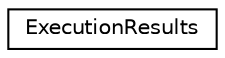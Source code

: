digraph "Graphical Class Hierarchy"
{
  edge [fontname="Helvetica",fontsize="10",labelfontname="Helvetica",labelfontsize="10"];
  node [fontname="Helvetica",fontsize="10",shape=record];
  rankdir="LR";
  Node0 [label="ExecutionResults",height=0.2,width=0.4,color="black", fillcolor="white", style="filled",URL="$struct_execution_results.html"];
}
